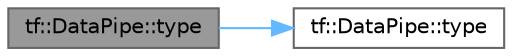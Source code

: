 digraph "tf::DataPipe::type"
{
 // LATEX_PDF_SIZE
  bgcolor="transparent";
  edge [fontname=Helvetica,fontsize=10,labelfontname=Helvetica,labelfontsize=10];
  node [fontname=Helvetica,fontsize=10,shape=box,height=0.2,width=0.4];
  rankdir="LR";
  Node1 [id="Node000001",label="tf::DataPipe::type",height=0.2,width=0.4,color="gray40", fillcolor="grey60", style="filled", fontcolor="black",tooltip="assigns a new type to the data pipe"];
  Node1 -> Node2 [id="edge1_Node000001_Node000002",color="steelblue1",style="solid",tooltip=" "];
  Node2 [id="Node000002",label="tf::DataPipe::type",height=0.2,width=0.4,color="grey40", fillcolor="white", style="filled",URL="$classtf_1_1_data_pipe.html#a82ef8e8f06444b251ccfe323facbf67a",tooltip="queries the type of the data pipe"];
}
